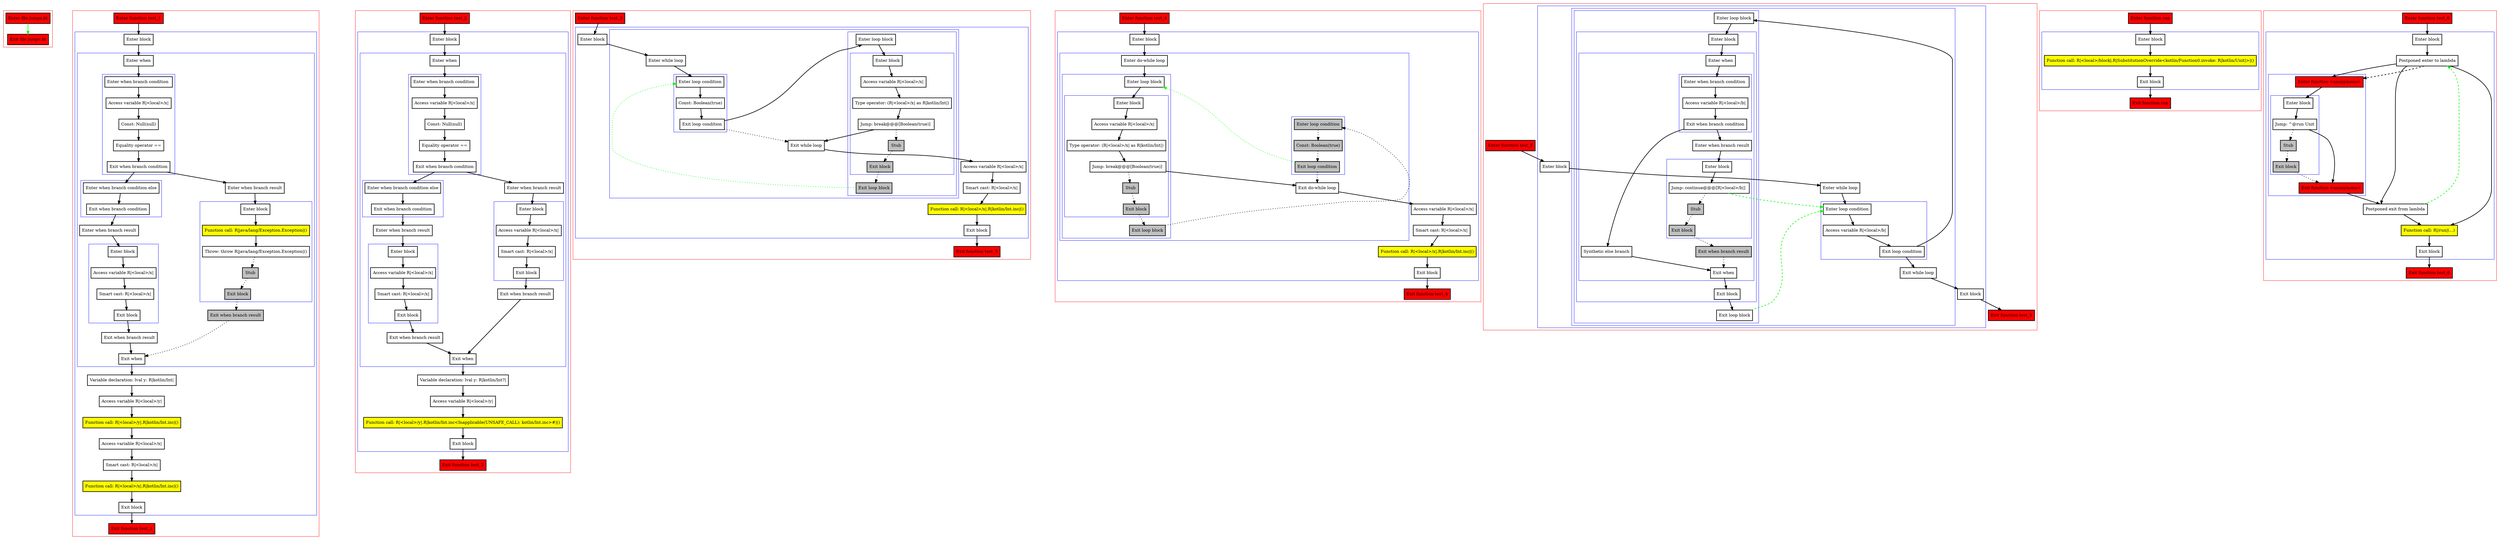 digraph jumps_kt {
    graph [nodesep=3]
    node [shape=box penwidth=2]
    edge [penwidth=2]

    subgraph cluster_0 {
        color=red
        0 [label="Enter file jumps.kt" style="filled" fillcolor=red];
        1 [label="Exit file jumps.kt" style="filled" fillcolor=red];
    }
    0 -> {1} [color=green];

    subgraph cluster_1 {
        color=red
        2 [label="Enter function test_1" style="filled" fillcolor=red];
        subgraph cluster_2 {
            color=blue
            3 [label="Enter block"];
            subgraph cluster_3 {
                color=blue
                4 [label="Enter when"];
                subgraph cluster_4 {
                    color=blue
                    5 [label="Enter when branch condition "];
                    6 [label="Access variable R|<local>/x|"];
                    7 [label="Const: Null(null)"];
                    8 [label="Equality operator =="];
                    9 [label="Exit when branch condition"];
                }
                subgraph cluster_5 {
                    color=blue
                    10 [label="Enter when branch condition else"];
                    11 [label="Exit when branch condition"];
                }
                12 [label="Enter when branch result"];
                subgraph cluster_6 {
                    color=blue
                    13 [label="Enter block"];
                    14 [label="Access variable R|<local>/x|"];
                    15 [label="Smart cast: R|<local>/x|"];
                    16 [label="Exit block"];
                }
                17 [label="Exit when branch result"];
                18 [label="Enter when branch result"];
                subgraph cluster_7 {
                    color=blue
                    19 [label="Enter block"];
                    20 [label="Function call: R|java/lang/Exception.Exception|()" style="filled" fillcolor=yellow];
                    21 [label="Throw: throw R|java/lang/Exception.Exception|()"];
                    22 [label="Stub" style="filled" fillcolor=gray];
                    23 [label="Exit block" style="filled" fillcolor=gray];
                }
                24 [label="Exit when branch result" style="filled" fillcolor=gray];
                25 [label="Exit when"];
            }
            26 [label="Variable declaration: lval y: R|kotlin/Int|"];
            27 [label="Access variable R|<local>/y|"];
            28 [label="Function call: R|<local>/y|.R|kotlin/Int.inc|()" style="filled" fillcolor=yellow];
            29 [label="Access variable R|<local>/x|"];
            30 [label="Smart cast: R|<local>/x|"];
            31 [label="Function call: R|<local>/x|.R|kotlin/Int.inc|()" style="filled" fillcolor=yellow];
            32 [label="Exit block"];
        }
        33 [label="Exit function test_1" style="filled" fillcolor=red];
    }
    2 -> {3};
    3 -> {4};
    4 -> {5};
    5 -> {6};
    6 -> {7};
    7 -> {8};
    8 -> {9};
    9 -> {10 18};
    10 -> {11};
    11 -> {12};
    12 -> {13};
    13 -> {14};
    14 -> {15};
    15 -> {16};
    16 -> {17};
    17 -> {25};
    18 -> {19};
    19 -> {20};
    20 -> {21};
    21 -> {22} [style=dotted];
    22 -> {23} [style=dotted];
    23 -> {24} [style=dotted];
    24 -> {25} [style=dotted];
    25 -> {26};
    26 -> {27};
    27 -> {28};
    28 -> {29};
    29 -> {30};
    30 -> {31};
    31 -> {32};
    32 -> {33};

    subgraph cluster_8 {
        color=red
        34 [label="Enter function test_2" style="filled" fillcolor=red];
        subgraph cluster_9 {
            color=blue
            35 [label="Enter block"];
            subgraph cluster_10 {
                color=blue
                36 [label="Enter when"];
                subgraph cluster_11 {
                    color=blue
                    37 [label="Enter when branch condition "];
                    38 [label="Access variable R|<local>/x|"];
                    39 [label="Const: Null(null)"];
                    40 [label="Equality operator =="];
                    41 [label="Exit when branch condition"];
                }
                subgraph cluster_12 {
                    color=blue
                    42 [label="Enter when branch condition else"];
                    43 [label="Exit when branch condition"];
                }
                44 [label="Enter when branch result"];
                subgraph cluster_13 {
                    color=blue
                    45 [label="Enter block"];
                    46 [label="Access variable R|<local>/x|"];
                    47 [label="Smart cast: R|<local>/x|"];
                    48 [label="Exit block"];
                }
                49 [label="Exit when branch result"];
                50 [label="Enter when branch result"];
                subgraph cluster_14 {
                    color=blue
                    51 [label="Enter block"];
                    52 [label="Access variable R|<local>/x|"];
                    53 [label="Smart cast: R|<local>/x|"];
                    54 [label="Exit block"];
                }
                55 [label="Exit when branch result"];
                56 [label="Exit when"];
            }
            57 [label="Variable declaration: lval y: R|kotlin/Int?|"];
            58 [label="Access variable R|<local>/y|"];
            59 [label="Function call: R|<local>/y|.R|kotlin/Int.inc<Inapplicable(UNSAFE_CALL): kotlin/Int.inc>#|()" style="filled" fillcolor=yellow];
            60 [label="Exit block"];
        }
        61 [label="Exit function test_2" style="filled" fillcolor=red];
    }
    34 -> {35};
    35 -> {36};
    36 -> {37};
    37 -> {38};
    38 -> {39};
    39 -> {40};
    40 -> {41};
    41 -> {42 50};
    42 -> {43};
    43 -> {44};
    44 -> {45};
    45 -> {46};
    46 -> {47};
    47 -> {48};
    48 -> {49};
    49 -> {56};
    50 -> {51};
    51 -> {52};
    52 -> {53};
    53 -> {54};
    54 -> {55};
    55 -> {56};
    56 -> {57};
    57 -> {58};
    58 -> {59};
    59 -> {60};
    60 -> {61};

    subgraph cluster_15 {
        color=red
        62 [label="Enter function test_3" style="filled" fillcolor=red];
        subgraph cluster_16 {
            color=blue
            63 [label="Enter block"];
            subgraph cluster_17 {
                color=blue
                64 [label="Enter while loop"];
                subgraph cluster_18 {
                    color=blue
                    65 [label="Enter loop condition"];
                    66 [label="Const: Boolean(true)"];
                    67 [label="Exit loop condition"];
                }
                subgraph cluster_19 {
                    color=blue
                    68 [label="Enter loop block"];
                    subgraph cluster_20 {
                        color=blue
                        69 [label="Enter block"];
                        70 [label="Access variable R|<local>/x|"];
                        71 [label="Type operator: (R|<local>/x| as R|kotlin/Int|)"];
                        72 [label="Jump: break@@@[Boolean(true)] "];
                        73 [label="Stub" style="filled" fillcolor=gray];
                        74 [label="Exit block" style="filled" fillcolor=gray];
                    }
                    75 [label="Exit loop block" style="filled" fillcolor=gray];
                }
                76 [label="Exit while loop"];
            }
            77 [label="Access variable R|<local>/x|"];
            78 [label="Smart cast: R|<local>/x|"];
            79 [label="Function call: R|<local>/x|.R|kotlin/Int.inc|()" style="filled" fillcolor=yellow];
            80 [label="Exit block"];
        }
        81 [label="Exit function test_3" style="filled" fillcolor=red];
    }
    62 -> {63};
    63 -> {64};
    64 -> {65};
    65 -> {66};
    66 -> {67};
    67 -> {68};
    67 -> {76} [style=dotted];
    68 -> {69};
    69 -> {70};
    70 -> {71};
    71 -> {72};
    72 -> {76};
    72 -> {73} [style=dotted];
    73 -> {74} [style=dotted];
    74 -> {75} [style=dotted];
    75 -> {65} [color=green style=dotted];
    76 -> {77};
    77 -> {78};
    78 -> {79};
    79 -> {80};
    80 -> {81};

    subgraph cluster_21 {
        color=red
        82 [label="Enter function test_4" style="filled" fillcolor=red];
        subgraph cluster_22 {
            color=blue
            83 [label="Enter block"];
            subgraph cluster_23 {
                color=blue
                84 [label="Enter do-while loop"];
                subgraph cluster_24 {
                    color=blue
                    85 [label="Enter loop block"];
                    subgraph cluster_25 {
                        color=blue
                        86 [label="Enter block"];
                        87 [label="Access variable R|<local>/x|"];
                        88 [label="Type operator: (R|<local>/x| as R|kotlin/Int|)"];
                        89 [label="Jump: break@@@[Boolean(true)] "];
                        90 [label="Stub" style="filled" fillcolor=gray];
                        91 [label="Exit block" style="filled" fillcolor=gray];
                    }
                    92 [label="Exit loop block" style="filled" fillcolor=gray];
                }
                subgraph cluster_26 {
                    color=blue
                    93 [label="Enter loop condition" style="filled" fillcolor=gray];
                    94 [label="Const: Boolean(true)" style="filled" fillcolor=gray];
                    95 [label="Exit loop condition" style="filled" fillcolor=gray];
                }
                96 [label="Exit do-while loop"];
            }
            97 [label="Access variable R|<local>/x|"];
            98 [label="Smart cast: R|<local>/x|"];
            99 [label="Function call: R|<local>/x|.R|kotlin/Int.inc|()" style="filled" fillcolor=yellow];
            100 [label="Exit block"];
        }
        101 [label="Exit function test_4" style="filled" fillcolor=red];
    }
    82 -> {83};
    83 -> {84};
    84 -> {85};
    85 -> {86};
    86 -> {87};
    87 -> {88};
    88 -> {89};
    89 -> {96};
    89 -> {90} [style=dotted];
    90 -> {91} [style=dotted];
    91 -> {92} [style=dotted];
    92 -> {93} [style=dotted];
    93 -> {94} [style=dotted];
    94 -> {95} [style=dotted];
    95 -> {85} [color=green style=dotted];
    95 -> {96} [style=dotted];
    96 -> {97};
    97 -> {98};
    98 -> {99};
    99 -> {100};
    100 -> {101};

    subgraph cluster_27 {
        color=red
        102 [label="Enter function test_5" style="filled" fillcolor=red];
        subgraph cluster_28 {
            color=blue
            103 [label="Enter block"];
            subgraph cluster_29 {
                color=blue
                104 [label="Enter while loop"];
                subgraph cluster_30 {
                    color=blue
                    105 [label="Enter loop condition"];
                    106 [label="Access variable R|<local>/b|"];
                    107 [label="Exit loop condition"];
                }
                subgraph cluster_31 {
                    color=blue
                    108 [label="Enter loop block"];
                    subgraph cluster_32 {
                        color=blue
                        109 [label="Enter block"];
                        subgraph cluster_33 {
                            color=blue
                            110 [label="Enter when"];
                            subgraph cluster_34 {
                                color=blue
                                111 [label="Enter when branch condition "];
                                112 [label="Access variable R|<local>/b|"];
                                113 [label="Exit when branch condition"];
                            }
                            114 [label="Synthetic else branch"];
                            115 [label="Enter when branch result"];
                            subgraph cluster_35 {
                                color=blue
                                116 [label="Enter block"];
                                117 [label="Jump: continue@@@[R|<local>/b|] "];
                                118 [label="Stub" style="filled" fillcolor=gray];
                                119 [label="Exit block" style="filled" fillcolor=gray];
                            }
                            120 [label="Exit when branch result" style="filled" fillcolor=gray];
                            121 [label="Exit when"];
                        }
                        122 [label="Exit block"];
                    }
                    123 [label="Exit loop block"];
                }
                124 [label="Exit while loop"];
            }
            125 [label="Exit block"];
        }
        126 [label="Exit function test_5" style="filled" fillcolor=red];
    }
    102 -> {103};
    103 -> {104};
    104 -> {105};
    105 -> {106};
    106 -> {107};
    107 -> {108 124};
    108 -> {109};
    109 -> {110};
    110 -> {111};
    111 -> {112};
    112 -> {113};
    113 -> {114 115};
    114 -> {121};
    115 -> {116};
    116 -> {117};
    117 -> {105} [color=green style=dashed];
    117 -> {118} [style=dotted];
    118 -> {119} [style=dotted];
    119 -> {120} [style=dotted];
    120 -> {121} [style=dotted];
    121 -> {122};
    122 -> {123};
    123 -> {105} [color=green style=dashed];
    124 -> {125};
    125 -> {126};

    subgraph cluster_36 {
        color=red
        127 [label="Enter function run" style="filled" fillcolor=red];
        subgraph cluster_37 {
            color=blue
            128 [label="Enter block"];
            129 [label="Function call: R|<local>/block|.R|SubstitutionOverride<kotlin/Function0.invoke: R|kotlin/Unit|>|()" style="filled" fillcolor=yellow];
            130 [label="Exit block"];
        }
        131 [label="Exit function run" style="filled" fillcolor=red];
    }
    127 -> {128};
    128 -> {129};
    129 -> {130};
    130 -> {131};

    subgraph cluster_38 {
        color=red
        132 [label="Enter function test_6" style="filled" fillcolor=red];
        subgraph cluster_39 {
            color=blue
            133 [label="Enter block"];
            134 [label="Postponed enter to lambda"];
            subgraph cluster_40 {
                color=blue
                135 [label="Enter function <anonymous>" style="filled" fillcolor=red];
                subgraph cluster_41 {
                    color=blue
                    136 [label="Enter block"];
                    137 [label="Jump: ^@run Unit"];
                    138 [label="Stub" style="filled" fillcolor=gray];
                    139 [label="Exit block" style="filled" fillcolor=gray];
                }
                140 [label="Exit function <anonymous>" style="filled" fillcolor=red];
            }
            141 [label="Postponed exit from lambda"];
            142 [label="Function call: R|/run|(...)" style="filled" fillcolor=yellow];
            143 [label="Exit block"];
        }
        144 [label="Exit function test_6" style="filled" fillcolor=red];
    }
    132 -> {133};
    133 -> {134};
    134 -> {135 141 142};
    134 -> {135} [style=dashed];
    135 -> {136};
    136 -> {137};
    137 -> {140};
    137 -> {138} [style=dotted];
    138 -> {139} [style=dotted];
    139 -> {140} [style=dotted];
    140 -> {141};
    141 -> {142};
    141 -> {134} [color=green style=dashed];
    142 -> {143};
    143 -> {144};

}
